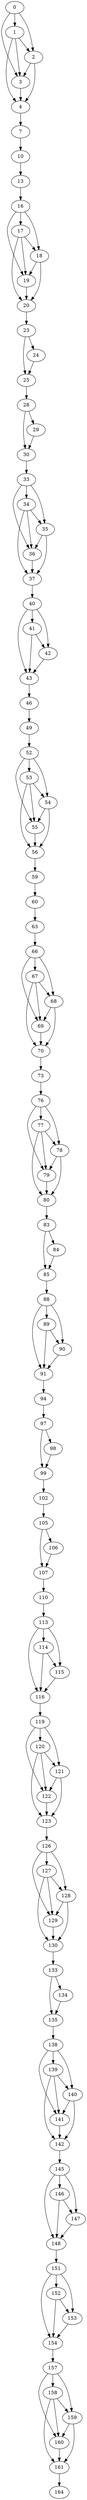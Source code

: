digraph G {
0->1;
0->2;
1->2;
0->3;
1->3;
2->3;
1->4;
2->4;
3->4;
4->7;
7->10;
10->13;
13->16;
16->17;
16->18;
17->18;
16->19;
17->19;
18->19;
17->20;
18->20;
19->20;
20->23;
23->24;
23->25;
24->25;
25->28;
28->29;
28->30;
29->30;
30->33;
33->34;
33->35;
34->35;
33->36;
34->36;
35->36;
34->37;
35->37;
36->37;
37->40;
40->41;
40->42;
41->42;
40->43;
41->43;
42->43;
43->46;
46->49;
49->52;
52->53;
52->54;
53->54;
52->55;
53->55;
54->55;
53->56;
54->56;
55->56;
56->59;
59->60;
60->63;
63->66;
66->67;
66->68;
67->68;
66->69;
67->69;
68->69;
67->70;
68->70;
69->70;
70->73;
73->76;
76->77;
76->78;
77->78;
76->79;
77->79;
78->79;
77->80;
78->80;
79->80;
80->83;
83->84;
83->85;
84->85;
85->88;
88->89;
88->90;
89->90;
88->91;
89->91;
90->91;
91->94;
94->97;
97->98;
97->99;
98->99;
99->102;
102->105;
105->106;
105->107;
106->107;
107->110;
110->113;
113->114;
113->115;
114->115;
113->116;
114->116;
115->116;
116->119;
119->120;
119->121;
120->121;
119->122;
120->122;
121->122;
120->123;
121->123;
122->123;
123->126;
126->127;
126->128;
127->128;
126->129;
127->129;
128->129;
127->130;
128->130;
129->130;
130->133;
133->134;
133->135;
134->135;
135->138;
138->139;
138->140;
139->140;
138->141;
139->141;
140->141;
139->142;
140->142;
141->142;
142->145;
145->146;
145->147;
146->147;
145->148;
146->148;
147->148;
148->151;
151->152;
151->153;
152->153;
151->154;
152->154;
153->154;
154->157;
157->158;
157->159;
158->159;
157->160;
158->160;
159->160;
158->161;
159->161;
160->161;
161->164;
}
